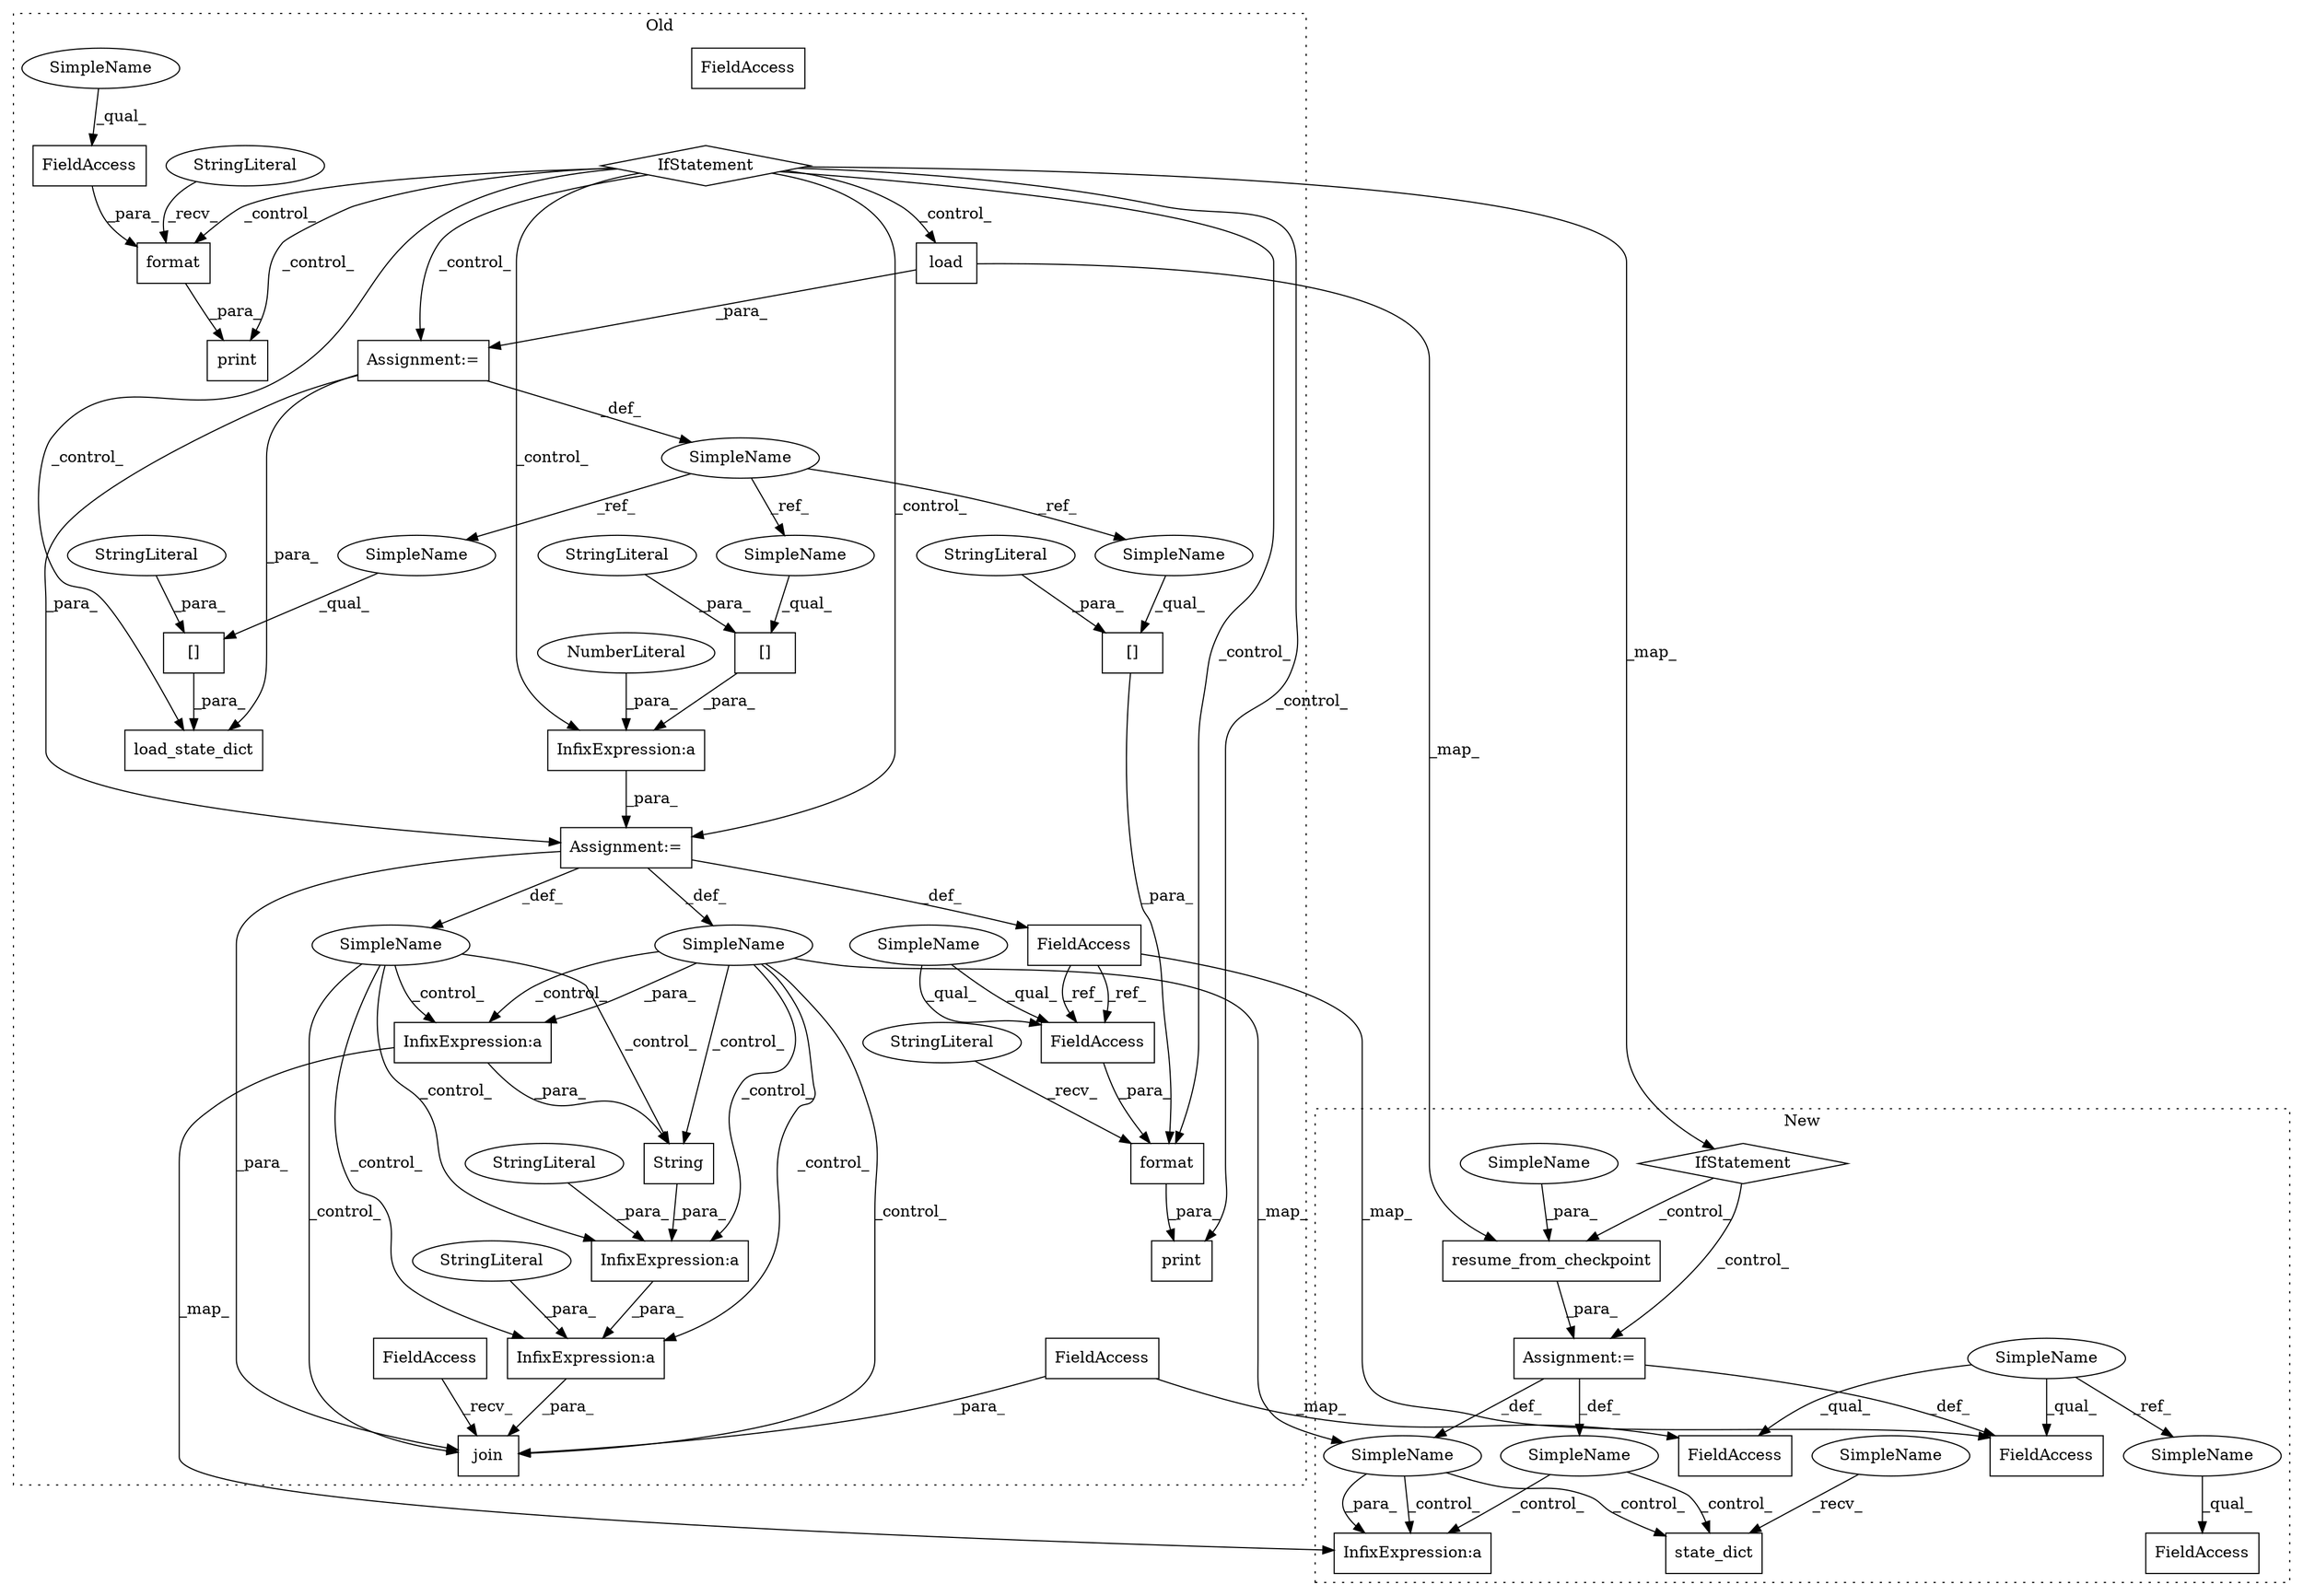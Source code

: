 digraph G {
subgraph cluster0 {
1 [label="print" a="32" s="3504,3587" l="6,1" shape="box"];
3 [label="InfixExpression:a" a="27" s="3425" l="3" shape="box"];
4 [label="String" a="32" s="6224,6240" l="7,1" shape="box"];
5 [label="InfixExpression:a" a="27" s="6221" l="3" shape="box"];
6 [label="InfixExpression:a" a="27" s="6242" l="3" shape="box"];
7 [label="NumberLiteral" a="34" s="3428" l="1" shape="ellipse"];
8 [label="[]" a="2" s="3406,3424" l="11,1" shape="box"];
9 [label="load" a="32" s="3308,3324" l="5,1" shape="box"];
11 [label="[]" a="2" s="3567,3585" l="11,1" shape="box"];
13 [label="IfStatement" a="25" s="3237,3281" l="4,2" shape="diamond"];
14 [label="[]" a="2" s="3355,3378" l="11,1" shape="box"];
15 [label="print" a="32" s="3438,3495" l="6,1" shape="box"];
18 [label="InfixExpression:a" a="27" s="6236" l="3" shape="box"];
19 [label="load_state_dict" a="32" s="3339,3379" l="16,1" shape="box"];
20 [label="SimpleName" a="42" s="5287" l="5" shape="ellipse"];
22 [label="format" a="32" s="3476,3494" l="7,1" shape="box"];
23 [label="FieldAccess" a="22" s="3483" l="11" shape="box"];
24 [label="SimpleName" a="42" s="" l="" shape="ellipse"];
25 [label="SimpleName" a="42" s="3291" l="10" shape="ellipse"];
26 [label="join" a="32" s="6186,6255" l="5,1" shape="box"];
27 [label="FieldAccess" a="22" s="6178" l="7" shape="box"];
28 [label="StringLiteral" a="45" s="3417" l="7" shape="ellipse"];
29 [label="StringLiteral" a="45" s="6206" l="15" shape="ellipse"];
30 [label="Assignment:=" a="7" s="3301" l="1" shape="box"];
32 [label="FieldAccess" a="22" s="3388" l="16" shape="box"];
34 [label="FieldAccess" a="22" s="3550" l="16" shape="box"];
36 [label="Assignment:=" a="7" s="3404" l="1" shape="box"];
37 [label="StringLiteral" a="45" s="6245" l="10" shape="ellipse"];
38 [label="StringLiteral" a="45" s="3578" l="7" shape="ellipse"];
40 [label="StringLiteral" a="45" s="3366" l="12" shape="ellipse"];
41 [label="StringLiteral" a="45" s="3444" l="31" shape="ellipse"];
43 [label="FieldAccess" a="22" s="6191" l="13" shape="box"];
44 [label="format" a="32" s="3543,3586" l="7,1" shape="box"];
45 [label="StringLiteral" a="45" s="3510" l="32" shape="ellipse"];
47 [label="FieldAccess" a="22" s="3550" l="16" shape="box"];
50 [label="SimpleName" a="42" s="3567" l="10" shape="ellipse"];
51 [label="SimpleName" a="42" s="3406" l="10" shape="ellipse"];
52 [label="SimpleName" a="42" s="3355" l="10" shape="ellipse"];
53 [label="SimpleName" a="42" s="3550" l="4" shape="ellipse"];
54 [label="SimpleName" a="42" s="3483" l="4" shape="ellipse"];
label = "Old";
style="dotted";
}
subgraph cluster1 {
2 [label="state_dict" a="32" s="6028" l="12" shape="box"];
10 [label="resume_from_checkpoint" a="32" s="3623,3673" l="23,1" shape="box"];
12 [label="IfStatement" a="25" s="3552,3596" l="4,2" shape="diamond"];
16 [label="SimpleName" a="42" s="" l="" shape="ellipse"];
17 [label="InfixExpression:a" a="27" s="5983" l="3" shape="box"];
21 [label="SimpleName" a="42" s="5099" l="5" shape="ellipse"];
31 [label="SimpleName" a="42" s="2017" l="4" shape="ellipse"];
33 [label="FieldAccess" a="22" s="3606" l="16" shape="box"];
35 [label="FieldAccess" a="22" s="5996" l="9" shape="box"];
39 [label="Assignment:=" a="7" s="3622" l="1" shape="box"];
42 [label="FieldAccess" a="22" s="6042" l="13" shape="box"];
46 [label="SimpleName" a="42" s="5996" l="4" shape="ellipse"];
48 [label="SimpleName" a="42" s="6018" l="9" shape="ellipse"];
49 [label="SimpleName" a="42" s="3664" l="9" shape="ellipse"];
label = "New";
style="dotted";
}
3 -> 36 [label="_para_"];
4 -> 5 [label="_para_"];
5 -> 6 [label="_para_"];
6 -> 26 [label="_para_"];
7 -> 3 [label="_para_"];
8 -> 3 [label="_para_"];
9 -> 10 [label="_map_"];
9 -> 30 [label="_para_"];
10 -> 39 [label="_para_"];
11 -> 44 [label="_para_"];
12 -> 39 [label="_control_"];
12 -> 10 [label="_control_"];
13 -> 3 [label="_control_"];
13 -> 44 [label="_control_"];
13 -> 22 [label="_control_"];
13 -> 15 [label="_control_"];
13 -> 19 [label="_control_"];
13 -> 12 [label="_map_"];
13 -> 1 [label="_control_"];
13 -> 36 [label="_control_"];
13 -> 9 [label="_control_"];
13 -> 30 [label="_control_"];
14 -> 19 [label="_para_"];
16 -> 2 [label="_control_"];
16 -> 17 [label="_control_"];
18 -> 4 [label="_para_"];
18 -> 17 [label="_map_"];
20 -> 21 [label="_map_"];
20 -> 6 [label="_control_"];
20 -> 18 [label="_control_"];
20 -> 26 [label="_control_"];
20 -> 4 [label="_control_"];
20 -> 18 [label="_para_"];
20 -> 5 [label="_control_"];
21 -> 2 [label="_control_"];
21 -> 17 [label="_para_"];
21 -> 17 [label="_control_"];
22 -> 15 [label="_para_"];
23 -> 22 [label="_para_"];
24 -> 4 [label="_control_"];
24 -> 26 [label="_control_"];
24 -> 5 [label="_control_"];
24 -> 6 [label="_control_"];
24 -> 18 [label="_control_"];
25 -> 50 [label="_ref_"];
25 -> 52 [label="_ref_"];
25 -> 51 [label="_ref_"];
27 -> 26 [label="_recv_"];
28 -> 8 [label="_para_"];
29 -> 5 [label="_para_"];
30 -> 36 [label="_para_"];
30 -> 19 [label="_para_"];
30 -> 25 [label="_def_"];
31 -> 33 [label="_qual_"];
31 -> 42 [label="_qual_"];
31 -> 46 [label="_ref_"];
32 -> 47 [label="_ref_"];
32 -> 33 [label="_map_"];
32 -> 47 [label="_ref_"];
36 -> 20 [label="_def_"];
36 -> 24 [label="_def_"];
36 -> 32 [label="_def_"];
36 -> 26 [label="_para_"];
37 -> 6 [label="_para_"];
38 -> 11 [label="_para_"];
39 -> 33 [label="_def_"];
39 -> 21 [label="_def_"];
39 -> 16 [label="_def_"];
40 -> 14 [label="_para_"];
41 -> 22 [label="_recv_"];
43 -> 26 [label="_para_"];
43 -> 42 [label="_map_"];
44 -> 1 [label="_para_"];
45 -> 44 [label="_recv_"];
46 -> 35 [label="_qual_"];
47 -> 44 [label="_para_"];
48 -> 2 [label="_recv_"];
49 -> 10 [label="_para_"];
50 -> 11 [label="_qual_"];
51 -> 8 [label="_qual_"];
52 -> 14 [label="_qual_"];
53 -> 47 [label="_qual_"];
53 -> 47 [label="_qual_"];
54 -> 23 [label="_qual_"];
}